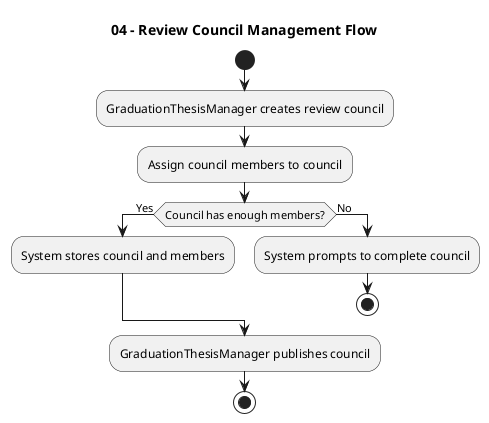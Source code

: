 @startuml
title 04 - Review Council Management Flow

start

:GraduationThesisManager creates review council;
:Assign council members to council;

if (Council has enough members?) then (Yes)
  :System stores council and members;
else (No)
  :System prompts to complete council;
  stop
endif

:GraduationThesisManager publishes council;

stop
@enduml